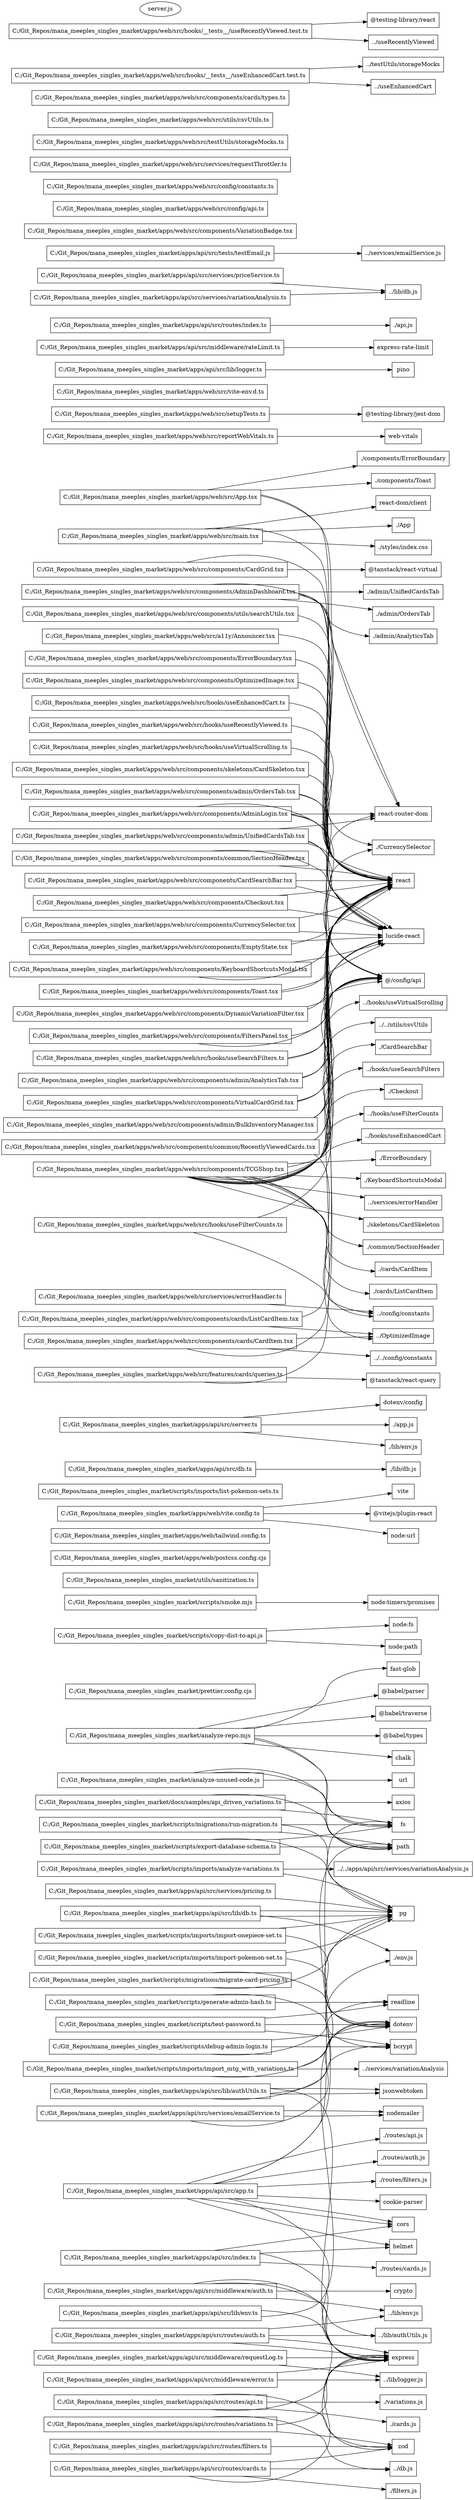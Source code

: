 digraph repo {
  rankdir=LR;
  n5383b0d [label="C:/Git_Repos/mana_meeples_singles_market/analyze-repo.mjs", shape=box];
  nccd [label="fs", shape=box];
  n346425 [label="path", shape=box];
  nfb9f9849 [label="fast-glob", shape=box];
  n4e76ce24 [label="@babel/parser", shape=box];
  n91f26a37 [label="@babel/traverse", shape=box];
  ne1c2f1d4 [label="@babel/types", shape=box];
  n5a3d71b [label="chalk", shape=box];
  n763e5ac6 [label="C:/Git_Repos/mana_meeples_singles_market/analyze-unused-code.js", shape=box];
  n1c56f [label="url", shape=box];
  n44c10a89 [label="C:/Git_Repos/mana_meeples_singles_market/prettier.config.cjs", shape=box];
  nb1fecaa7 [label="C:/Git_Repos/mana_meeples_singles_market/scripts/copy-dist-to-api.js", shape=box];
  n7e076145 [label="node:fs", shape=box];
  n19b87a9d [label="node:path", shape=box];
  n50a277f5 [label="C:/Git_Repos/mana_meeples_singles_market/scripts/debug-admin-login.ts", shape=box];
  nb0f71304 [label="dotenv", shape=box];
  nace3aa4c [label="bcrypt", shape=box];
  ncc554e8a [label="readline", shape=box];
  n3cad11a [label="C:/Git_Repos/mana_meeples_singles_market/scripts/export-database-schema.ts", shape=box];
  ndf7 [label="pg", shape=box];
  nf21783a2 [label="C:/Git_Repos/mana_meeples_singles_market/scripts/generate-admin-hash.ts", shape=box];
  n54325be [label="C:/Git_Repos/mana_meeples_singles_market/scripts/smoke.mjs", shape=box];
  n65c6c061 [label="node:timers/promises", shape=box];
  n8cb617d0 [label="C:/Git_Repos/mana_meeples_singles_market/scripts/test-password.ts", shape=box];
  n14deb7c4 [label="C:/Git_Repos/mana_meeples_singles_market/utils/sanitization.ts", shape=box];
  ndae7ff91 [label="C:/Git_Repos/mana_meeples_singles_market/apps/web/postcss.config.cjs", shape=box];
  nff12907b [label="C:/Git_Repos/mana_meeples_singles_market/apps/web/tailwind.config.ts", shape=box];
  n2609d487 [label="C:/Git_Repos/mana_meeples_singles_market/apps/web/vite.config.ts", shape=box];
  n373c64 [label="vite", shape=box];
  n7ab93447 [label="@vitejs/plugin-react", shape=box];
  n42e4fff7 [label="node:url", shape=box];
  n88201cbf [label="C:/Git_Repos/mana_meeples_singles_market/docs/samples/api_driven_variations.ts", shape=box];
  n58f0c76 [label="axios", shape=box];
  n91908c92 [label="C:/Git_Repos/mana_meeples_singles_market/scripts/imports/analyze-variations.ts", shape=box];
  n35df80bc [label="../../apps/api/src/services/variationAnalysis.js", shape=box];
  nab97be62 [label="C:/Git_Repos/mana_meeples_singles_market/scripts/imports/import-onepiece-set.ts", shape=box];
  nb61e21d3 [label="C:/Git_Repos/mana_meeples_singles_market/scripts/imports/import-pokemon-set.ts", shape=box];
  n83aba73 [label="C:/Git_Repos/mana_meeples_singles_market/scripts/imports/import_mtg_with_variations.ts", shape=box];
  n2c70644d [label="../services/variationAnalysis", shape=box];
  n831bc96d [label="C:/Git_Repos/mana_meeples_singles_market/scripts/imports/list-pokemon-sets.ts", shape=box];
  n2e829851 [label="C:/Git_Repos/mana_meeples_singles_market/scripts/migrations/migrate-card-pricing.ts", shape=box];
  n43721b92 [label="C:/Git_Repos/mana_meeples_singles_market/scripts/migrations/run-migration.ts", shape=box];
  nacc77157 [label="C:/Git_Repos/mana_meeples_singles_market/apps/api/src/app.ts", shape=box];
  nb1fa8f70 [label="express", shape=box];
  nb73a046d [label="helmet", shape=box];
  n2eafad [label="cors", shape=box];
  n1999e3a8 [label="cookie-parser", shape=box];
  n729e4fe1 [label="./routes/api.js", shape=box];
  nea68658b [label="./routes/auth.js", shape=box];
  nb7080c60 [label="./routes/filters.js", shape=box];
  ndf7dca4 [label="C:/Git_Repos/mana_meeples_singles_market/apps/api/src/db.ts", shape=box];
  n58d3080e [label="./lib/db.js", shape=box];
  n5c7b2a46 [label="C:/Git_Repos/mana_meeples_singles_market/apps/api/src/index.ts", shape=box];
  nce670f8 [label="./routes/cards.js", shape=box];
  n5757a53f [label="C:/Git_Repos/mana_meeples_singles_market/apps/api/src/server.ts", shape=box];
  n5686a4ad [label="dotenv/config", shape=box];
  nc9ef137 [label="./app.js", shape=box];
  nc40bc535 [label="./lib/env.js", shape=box];
  nce1d9c1b [label="C:/Git_Repos/mana_meeples_singles_market/apps/web/src/App.tsx", shape=box];
  n675d97f [label="react", shape=box];
  n983fc1cc [label="react-router-dom", shape=box];
  n908c41ba [label="./components/ErrorBoundary", shape=box];
  n68dd298f [label="./components/Toast", shape=box];
  nae404a55 [label="C:/Git_Repos/mana_meeples_singles_market/apps/web/src/main.tsx", shape=box];
  nb7813e46 [label="react-dom/client", shape=box];
  n29e98a0 [label="./App", shape=box];
  n238f69bb [label="./styles/index.css", shape=box];
  nb52c8f37 [label="C:/Git_Repos/mana_meeples_singles_market/apps/web/src/reportWebVitals.ts", shape=box];
  ned28aa80 [label="web-vitals", shape=box];
  n320f9778 [label="C:/Git_Repos/mana_meeples_singles_market/apps/web/src/setupTests.ts", shape=box];
  n90deba02 [label="@testing-library/jest-dom", shape=box];
  ncd287c62 [label="C:/Git_Repos/mana_meeples_singles_market/apps/web/src/vite-env.d.ts", shape=box];
  nb1669019 [label="C:/Git_Repos/mana_meeples_singles_market/apps/api/src/lib/authUtils.ts", shape=box];
  n89dd680d [label="jsonwebtoken", shape=box];
  n1358deeb [label="./env.js", shape=box];
  n215c2a1a [label="C:/Git_Repos/mana_meeples_singles_market/apps/api/src/lib/db.ts", shape=box];
  nca6c055 [label="C:/Git_Repos/mana_meeples_singles_market/apps/api/src/lib/env.ts", shape=box];
  n1d7cf [label="zod", shape=box];
  nfdbbc248 [label="C:/Git_Repos/mana_meeples_singles_market/apps/api/src/lib/logger.ts", shape=box];
  n34817a [label="pino", shape=box];
  n19f52873 [label="C:/Git_Repos/mana_meeples_singles_market/apps/api/src/middleware/auth.ts", shape=box];
  naf6ef0c1 [label="crypto", shape=box];
  n6ed5bd27 [label="../lib/authUtils.js", shape=box];
  n9f96f063 [label="../lib/env.js", shape=box];
  n2298bdf7 [label="C:/Git_Repos/mana_meeples_singles_market/apps/api/src/middleware/error.ts", shape=box];
  n5b30d94e [label="../lib/logger.js", shape=box];
  ne3a09b64 [label="C:/Git_Repos/mana_meeples_singles_market/apps/api/src/middleware/rateLimit.ts", shape=box];
  n2d7f5b0b [label="express-rate-limit", shape=box];
  nff3e7a46 [label="C:/Git_Repos/mana_meeples_singles_market/apps/api/src/middleware/requestLog.ts", shape=box];
  n9d5f16ed [label="C:/Git_Repos/mana_meeples_singles_market/apps/api/src/routes/api.ts", shape=box];
  n1d522875 [label="./cards.js", shape=box];
  nade27d16 [label="./variations.js", shape=box];
  n17c05bab [label="C:/Git_Repos/mana_meeples_singles_market/apps/api/src/routes/auth.ts", shape=box];
  n8a8d1a84 [label="C:/Git_Repos/mana_meeples_singles_market/apps/api/src/routes/cards.ts", shape=box];
  n81b6efaa [label="../db.js", shape=box];
  n5b63d89d [label="./filters.js", shape=box];
  n65a5f86c [label="C:/Git_Repos/mana_meeples_singles_market/apps/api/src/routes/filters.ts", shape=box];
  n91b1aeb5 [label="C:/Git_Repos/mana_meeples_singles_market/apps/api/src/routes/index.ts", shape=box];
  nc9bc29e [label="./api.js", shape=box];
  n72492d13 [label="C:/Git_Repos/mana_meeples_singles_market/apps/api/src/routes/variations.ts", shape=box];
  n4f2a8c8e [label="C:/Git_Repos/mana_meeples_singles_market/apps/api/src/services/emailService.ts", shape=box];
  n738e2526 [label="nodemailer", shape=box];
  nc89a7dfb [label="C:/Git_Repos/mana_meeples_singles_market/apps/api/src/services/priceService.ts", shape=box];
  nbabebf20 [label="../lib/db.js", shape=box];
  ne7a33ded [label="C:/Git_Repos/mana_meeples_singles_market/apps/api/src/services/pricing.ts", shape=box];
  nc313b784 [label="C:/Git_Repos/mana_meeples_singles_market/apps/api/src/services/variationAnalysis.ts", shape=box];
  n102ef826 [label="C:/Git_Repos/mana_meeples_singles_market/apps/api/src/tests/testEmail.js", shape=box];
  ndbb9359c [label="../services/emailService.js", shape=box];
  n77abccee [label="C:/Git_Repos/mana_meeples_singles_market/apps/web/src/a11y/Announcer.tsx", shape=box];
  nc5a18298 [label="C:/Git_Repos/mana_meeples_singles_market/apps/web/src/components/AdminDashboard.tsx", shape=box];
  n59fa91e2 [label="lucide-react", shape=box];
  ne1f24ef1 [label="./CurrencySelector", shape=box];
  nb5633ae3 [label="./admin/UnifiedCardsTab", shape=box];
  n18a3afaf [label="./admin/OrdersTab", shape=box];
  nf21bc890 [label="./admin/AnalyticsTab", shape=box];
  n73e512fc [label="@/config/api", shape=box];
  nfbc5896d [label="C:/Git_Repos/mana_meeples_singles_market/apps/web/src/components/AdminLogin.tsx", shape=box];
  n24a3c289 [label="C:/Git_Repos/mana_meeples_singles_market/apps/web/src/components/CardGrid.tsx", shape=box];
  nc633a875 [label="@tanstack/react-virtual", shape=box];
  n50d4225e [label="C:/Git_Repos/mana_meeples_singles_market/apps/web/src/components/CardSearchBar.tsx", shape=box];
  n4d38b559 [label="C:/Git_Repos/mana_meeples_singles_market/apps/web/src/components/Checkout.tsx", shape=box];
  n6a907223 [label="C:/Git_Repos/mana_meeples_singles_market/apps/web/src/components/CurrencySelector.tsx", shape=box];
  nd580d03f [label="C:/Git_Repos/mana_meeples_singles_market/apps/web/src/components/DynamicVariationFilter.tsx", shape=box];
  ncc0e6657 [label="C:/Git_Repos/mana_meeples_singles_market/apps/web/src/components/EmptyState.tsx", shape=box];
  nbc03d115 [label="C:/Git_Repos/mana_meeples_singles_market/apps/web/src/components/ErrorBoundary.tsx", shape=box];
  n1963555c [label="C:/Git_Repos/mana_meeples_singles_market/apps/web/src/components/FiltersPanel.tsx", shape=box];
  n3158431a [label="C:/Git_Repos/mana_meeples_singles_market/apps/web/src/components/KeyboardShortcutsModal.tsx", shape=box];
  n7d2ab387 [label="C:/Git_Repos/mana_meeples_singles_market/apps/web/src/components/OptimizedImage.tsx", shape=box];
  n95bf6db1 [label="C:/Git_Repos/mana_meeples_singles_market/apps/web/src/components/TCGShop.tsx", shape=box];
  n8fb63fda [label="./CardSearchBar", shape=box];
  n23b5949a [label="../hooks/useSearchFilters", shape=box];
  n7d386627 [label="./Checkout", shape=box];
  ne7fc9a95 [label="../hooks/useFilterCounts", shape=box];
  nbd48636f [label="../hooks/useEnhancedCart", shape=box];
  n197fe211 [label="./ErrorBoundary", shape=box];
  nde93c4a8 [label="./KeyboardShortcutsModal", shape=box];
  nc9d9e724 [label="../services/errorHandler", shape=box];
  n2d422331 [label="../config/constants", shape=box];
  n24299c47 [label="./skeletons/CardSkeleton", shape=box];
  ne2c78fcf [label="./common/SectionHeader", shape=box];
  n4f403f90 [label="./cards/CardItem", shape=box];
  nd6067ce [label="./cards/ListCardItem", shape=box];
  n85a3366a [label="C:/Git_Repos/mana_meeples_singles_market/apps/web/src/components/Toast.tsx", shape=box];
  n9492f263 [label="C:/Git_Repos/mana_meeples_singles_market/apps/web/src/components/VariationBadge.tsx", shape=box];
  n14525fe4 [label="C:/Git_Repos/mana_meeples_singles_market/apps/web/src/components/VirtualCardGrid.tsx", shape=box];
  n6de0e663 [label="../hooks/useVirtualScrolling", shape=box];
  n29787aaf [label="C:/Git_Repos/mana_meeples_singles_market/apps/web/src/config/api.ts", shape=box];
  n5193c65a [label="C:/Git_Repos/mana_meeples_singles_market/apps/web/src/config/constants.ts", shape=box];
  n47c97420 [label="C:/Git_Repos/mana_meeples_singles_market/apps/web/src/hooks/useEnhancedCart.ts", shape=box];
  nc9a7233a [label="C:/Git_Repos/mana_meeples_singles_market/apps/web/src/hooks/useFilterCounts.ts", shape=box];
  na3879c8a [label="C:/Git_Repos/mana_meeples_singles_market/apps/web/src/hooks/useRecentlyViewed.ts", shape=box];
  ne68bf9d1 [label="C:/Git_Repos/mana_meeples_singles_market/apps/web/src/hooks/useSearchFilters.ts", shape=box];
  na0336bac [label="C:/Git_Repos/mana_meeples_singles_market/apps/web/src/hooks/useVirtualScrolling.ts", shape=box];
  ne177584b [label="C:/Git_Repos/mana_meeples_singles_market/apps/web/src/services/errorHandler.ts", shape=box];
  nf56e0854 [label="C:/Git_Repos/mana_meeples_singles_market/apps/web/src/services/requestThrottler.ts", shape=box];
  n94a3911e [label="C:/Git_Repos/mana_meeples_singles_market/apps/web/src/testUtils/storageMocks.ts", shape=box];
  nd9e6d593 [label="C:/Git_Repos/mana_meeples_singles_market/apps/web/src/utils/csvUtils.ts", shape=box];
  n12e2ee82 [label="C:/Git_Repos/mana_meeples_singles_market/apps/web/src/components/admin/AnalyticsTab.tsx", shape=box];
  n1dab9636 [label="C:/Git_Repos/mana_meeples_singles_market/apps/web/src/components/admin/BulkInventoryManager.tsx", shape=box];
  n29e25789 [label="../../utils/csvUtils", shape=box];
  nae50dd73 [label="C:/Git_Repos/mana_meeples_singles_market/apps/web/src/components/admin/OrdersTab.tsx", shape=box];
  n2efcc7e7 [label="C:/Git_Repos/mana_meeples_singles_market/apps/web/src/components/admin/UnifiedCardsTab.tsx", shape=box];
  n2ea48102 [label="C:/Git_Repos/mana_meeples_singles_market/apps/web/src/components/cards/CardItem.tsx", shape=box];
  n36c60c3 [label="../OptimizedImage", shape=box];
  n237c2462 [label="../../config/constants", shape=box];
  nb029bec0 [label="C:/Git_Repos/mana_meeples_singles_market/apps/web/src/components/cards/ListCardItem.tsx", shape=box];
  n32881748 [label="C:/Git_Repos/mana_meeples_singles_market/apps/web/src/components/cards/types.ts", shape=box];
  n4bb0aaa6 [label="C:/Git_Repos/mana_meeples_singles_market/apps/web/src/components/common/RecentlyViewedCards.tsx", shape=box];
  n51065881 [label="C:/Git_Repos/mana_meeples_singles_market/apps/web/src/components/common/SectionHeader.tsx", shape=box];
  n82eb3339 [label="C:/Git_Repos/mana_meeples_singles_market/apps/web/src/components/skeletons/CardSkeleton.tsx", shape=box];
  n2e6869ee [label="C:/Git_Repos/mana_meeples_singles_market/apps/web/src/components/utils/searchUtils.tsx", shape=box];
  n474c89b4 [label="C:/Git_Repos/mana_meeples_singles_market/apps/web/src/features/cards/queries.ts", shape=box];
  nc5e0f4b2 [label="@tanstack/react-query", shape=box];
  nb4ff4e2c [label="C:/Git_Repos/mana_meeples_singles_market/apps/web/src/hooks/__tests__/useEnhancedCart.test.ts", shape=box];
  n87e5086d [label="../testUtils/storageMocks", shape=box];
  n1ece208e [label="../useEnhancedCart", shape=box];
  n302ab82 [label="C:/Git_Repos/mana_meeples_singles_market/apps/web/src/hooks/__tests__/useRecentlyViewed.test.ts", shape=box];
  n63ed79ee [label="@testing-library/react", shape=box];
  ndf83c24 [label="../useRecentlyViewed", shape=box];
  n3bfea4fb [label="server.js", shape=ellipse];
  n5383b0d -> nccd;
  n5383b0d -> n346425;
  n5383b0d -> nfb9f9849;
  n5383b0d -> n4e76ce24;
  n5383b0d -> n91f26a37;
  n5383b0d -> ne1c2f1d4;
  n5383b0d -> n5a3d71b;
  n763e5ac6 -> nccd;
  n763e5ac6 -> n346425;
  n763e5ac6 -> n1c56f;
  nb1fecaa7 -> n7e076145;
  nb1fecaa7 -> n19b87a9d;
  n50a277f5 -> nb0f71304;
  n50a277f5 -> nace3aa4c;
  n50a277f5 -> ncc554e8a;
  n3cad11a -> nccd;
  n3cad11a -> n346425;
  n3cad11a -> ndf7;
  nf21783a2 -> nace3aa4c;
  nf21783a2 -> ncc554e8a;
  n54325be -> n65c6c061;
  n8cb617d0 -> nb0f71304;
  n8cb617d0 -> nace3aa4c;
  n8cb617d0 -> ncc554e8a;
  n2609d487 -> n373c64;
  n2609d487 -> n7ab93447;
  n2609d487 -> n42e4fff7;
  n88201cbf -> n58f0c76;
  n88201cbf -> nccd;
  n88201cbf -> n346425;
  n91908c92 -> ndf7;
  n91908c92 -> n35df80bc;
  nab97be62 -> ndf7;
  nab97be62 -> nb0f71304;
  nb61e21d3 -> ndf7;
  nb61e21d3 -> nb0f71304;
  n83aba73 -> ndf7;
  n83aba73 -> n2c70644d;
  n83aba73 -> nb0f71304;
  n2e829851 -> ndf7;
  n2e829851 -> nb0f71304;
  n43721b92 -> nccd;
  n43721b92 -> n346425;
  n43721b92 -> ndf7;
  nacc77157 -> nb1fa8f70;
  nacc77157 -> nb73a046d;
  nacc77157 -> n2eafad;
  nacc77157 -> n2eafad;
  nacc77157 -> n1999e3a8;
  nacc77157 -> n729e4fe1;
  nacc77157 -> nea68658b;
  nacc77157 -> nb7080c60;
  nacc77157 -> n346425;
  nacc77157 -> nccd;
  ndf7dca4 -> n58d3080e;
  n5c7b2a46 -> nb1fa8f70;
  n5c7b2a46 -> n2eafad;
  n5c7b2a46 -> nb73a046d;
  n5c7b2a46 -> nce670f8;
  n5757a53f -> n5686a4ad;
  n5757a53f -> nc9ef137;
  n5757a53f -> nc40bc535;
  nce1d9c1b -> n675d97f;
  nce1d9c1b -> n983fc1cc;
  nce1d9c1b -> n908c41ba;
  nce1d9c1b -> n68dd298f;
  nae404a55 -> n675d97f;
  nae404a55 -> nb7813e46;
  nae404a55 -> n29e98a0;
  nae404a55 -> n238f69bb;
  nb52c8f37 -> ned28aa80;
  n320f9778 -> n90deba02;
  nb1669019 -> n89dd680d;
  nb1669019 -> nace3aa4c;
  nb1669019 -> n89dd680d;
  nb1669019 -> nb1fa8f70;
  nb1669019 -> n1358deeb;
  n215c2a1a -> ndf7;
  n215c2a1a -> ndf7;
  n215c2a1a -> n1358deeb;
  nca6c055 -> nb0f71304;
  nca6c055 -> n1d7cf;
  nfdbbc248 -> n34817a;
  n19f52873 -> nb1fa8f70;
  n19f52873 -> naf6ef0c1;
  n19f52873 -> n6ed5bd27;
  n19f52873 -> n9f96f063;
  n2298bdf7 -> nb1fa8f70;
  n2298bdf7 -> n5b30d94e;
  ne3a09b64 -> n2d7f5b0b;
  nff3e7a46 -> nb1fa8f70;
  nff3e7a46 -> n5b30d94e;
  n9d5f16ed -> nb1fa8f70;
  n9d5f16ed -> n1d7cf;
  n9d5f16ed -> n1d522875;
  n9d5f16ed -> nade27d16;
  n17c05bab -> nb1fa8f70;
  n17c05bab -> nb1fa8f70;
  n17c05bab -> n6ed5bd27;
  n17c05bab -> n9f96f063;
  n8a8d1a84 -> nb1fa8f70;
  n8a8d1a84 -> n1d7cf;
  n8a8d1a84 -> n81b6efaa;
  n8a8d1a84 -> n5b63d89d;
  n65a5f86c -> n1d7cf;
  n91b1aeb5 -> nc9bc29e;
  n72492d13 -> nb1fa8f70;
  n72492d13 -> n1d7cf;
  n72492d13 -> n81b6efaa;
  n4f2a8c8e -> n738e2526;
  n4f2a8c8e -> n738e2526;
  n4f2a8c8e -> nb0f71304;
  nc89a7dfb -> nbabebf20;
  ne7a33ded -> ndf7;
  nc313b784 -> nbabebf20;
  n102ef826 -> ndbb9359c;
  n77abccee -> n675d97f;
  nc5a18298 -> n675d97f;
  nc5a18298 -> n983fc1cc;
  nc5a18298 -> n59fa91e2;
  nc5a18298 -> ne1f24ef1;
  nc5a18298 -> nb5633ae3;
  nc5a18298 -> n18a3afaf;
  nc5a18298 -> nf21bc890;
  nc5a18298 -> n73e512fc;
  nfbc5896d -> n675d97f;
  nfbc5896d -> n983fc1cc;
  nfbc5896d -> n59fa91e2;
  nfbc5896d -> n73e512fc;
  n24a3c289 -> nc633a875;
  n24a3c289 -> n675d97f;
  n50d4225e -> n675d97f;
  n50d4225e -> n59fa91e2;
  n4d38b559 -> n675d97f;
  n4d38b559 -> n59fa91e2;
  n6a907223 -> n675d97f;
  n6a907223 -> n59fa91e2;
  nd580d03f -> n675d97f;
  nd580d03f -> n73e512fc;
  ncc0e6657 -> n675d97f;
  ncc0e6657 -> n59fa91e2;
  nbc03d115 -> n675d97f;
  n1963555c -> n675d97f;
  n1963555c -> n73e512fc;
  n3158431a -> n675d97f;
  n3158431a -> n59fa91e2;
  n7d2ab387 -> n675d97f;
  n95bf6db1 -> n675d97f;
  n95bf6db1 -> n983fc1cc;
  n95bf6db1 -> n8fb63fda;
  n95bf6db1 -> n23b5949a;
  n95bf6db1 -> n59fa91e2;
  n95bf6db1 -> ne1f24ef1;
  n95bf6db1 -> n7d386627;
  n95bf6db1 -> ne7fc9a95;
  n95bf6db1 -> nbd48636f;
  n95bf6db1 -> n197fe211;
  n95bf6db1 -> nde93c4a8;
  n95bf6db1 -> n73e512fc;
  n95bf6db1 -> nc9d9e724;
  n95bf6db1 -> n2d422331;
  n95bf6db1 -> n24299c47;
  n95bf6db1 -> ne2c78fcf;
  n95bf6db1 -> n4f403f90;
  n95bf6db1 -> nd6067ce;
  n85a3366a -> n675d97f;
  n85a3366a -> n59fa91e2;
  n14525fe4 -> n675d97f;
  n14525fe4 -> n59fa91e2;
  n14525fe4 -> n6de0e663;
  n47c97420 -> n675d97f;
  nc9a7233a -> n675d97f;
  nc9a7233a -> n2d422331;
  na3879c8a -> n675d97f;
  ne68bf9d1 -> n675d97f;
  ne68bf9d1 -> n73e512fc;
  na0336bac -> n675d97f;
  ne177584b -> n2d422331;
  n12e2ee82 -> n675d97f;
  n12e2ee82 -> n59fa91e2;
  n12e2ee82 -> n73e512fc;
  n1dab9636 -> n675d97f;
  n1dab9636 -> n59fa91e2;
  n1dab9636 -> n29e25789;
  n1dab9636 -> n73e512fc;
  nae50dd73 -> n675d97f;
  nae50dd73 -> n59fa91e2;
  n2efcc7e7 -> n675d97f;
  n2efcc7e7 -> n983fc1cc;
  n2efcc7e7 -> n59fa91e2;
  n2efcc7e7 -> n73e512fc;
  n2ea48102 -> n675d97f;
  n2ea48102 -> n36c60c3;
  n2ea48102 -> n237c2462;
  nb029bec0 -> n675d97f;
  nb029bec0 -> n36c60c3;
  n4bb0aaa6 -> n675d97f;
  n4bb0aaa6 -> n59fa91e2;
  n4bb0aaa6 -> n36c60c3;
  n51065881 -> n675d97f;
  n51065881 -> n59fa91e2;
  n82eb3339 -> n675d97f;
  n2e6869ee -> n675d97f;
  n474c89b4 -> nc5e0f4b2;
  n474c89b4 -> n73e512fc;
  nb4ff4e2c -> n87e5086d;
  nb4ff4e2c -> n1ece208e;
  n302ab82 -> n63ed79ee;
  n302ab82 -> ndf83c24;
}